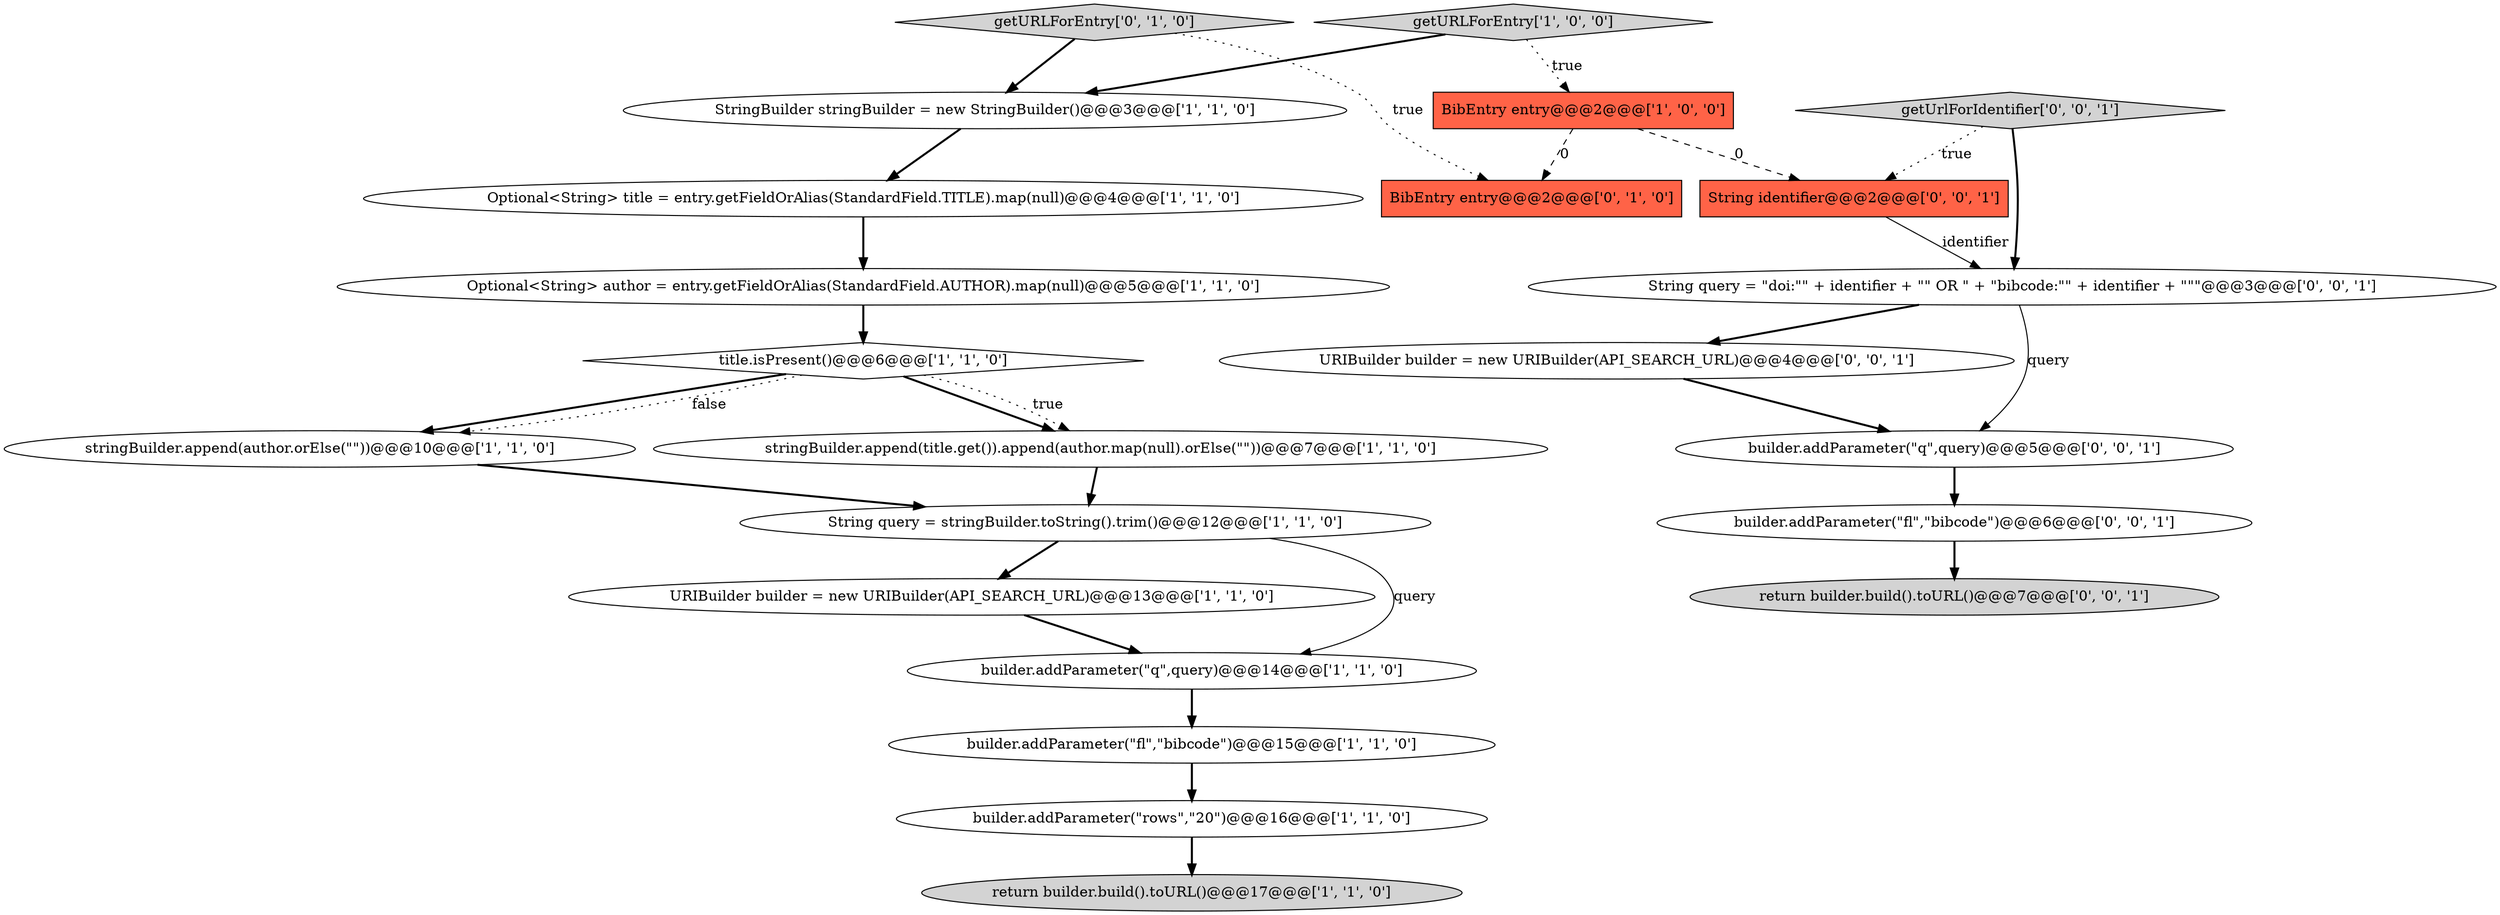 digraph {
6 [style = filled, label = "Optional<String> author = entry.getFieldOrAlias(StandardField.AUTHOR).map(null)@@@5@@@['1', '1', '0']", fillcolor = white, shape = ellipse image = "AAA0AAABBB1BBB"];
14 [style = filled, label = "getURLForEntry['0', '1', '0']", fillcolor = lightgray, shape = diamond image = "AAA0AAABBB2BBB"];
10 [style = filled, label = "String query = stringBuilder.toString().trim()@@@12@@@['1', '1', '0']", fillcolor = white, shape = ellipse image = "AAA0AAABBB1BBB"];
19 [style = filled, label = "String query = \"doi:\"\" + identifier + \"\" OR \" + \"bibcode:\"\" + identifier + \"\"\"@@@3@@@['0', '0', '1']", fillcolor = white, shape = ellipse image = "AAA0AAABBB3BBB"];
16 [style = filled, label = "builder.addParameter(\"q\",query)@@@5@@@['0', '0', '1']", fillcolor = white, shape = ellipse image = "AAA0AAABBB3BBB"];
3 [style = filled, label = "builder.addParameter(\"q\",query)@@@14@@@['1', '1', '0']", fillcolor = white, shape = ellipse image = "AAA0AAABBB1BBB"];
13 [style = filled, label = "BibEntry entry@@@2@@@['1', '0', '0']", fillcolor = tomato, shape = box image = "AAA1AAABBB1BBB"];
12 [style = filled, label = "StringBuilder stringBuilder = new StringBuilder()@@@3@@@['1', '1', '0']", fillcolor = white, shape = ellipse image = "AAA0AAABBB1BBB"];
15 [style = filled, label = "BibEntry entry@@@2@@@['0', '1', '0']", fillcolor = tomato, shape = box image = "AAA1AAABBB2BBB"];
11 [style = filled, label = "title.isPresent()@@@6@@@['1', '1', '0']", fillcolor = white, shape = diamond image = "AAA0AAABBB1BBB"];
20 [style = filled, label = "URIBuilder builder = new URIBuilder(API_SEARCH_URL)@@@4@@@['0', '0', '1']", fillcolor = white, shape = ellipse image = "AAA0AAABBB3BBB"];
7 [style = filled, label = "builder.addParameter(\"rows\",\"20\")@@@16@@@['1', '1', '0']", fillcolor = white, shape = ellipse image = "AAA0AAABBB1BBB"];
22 [style = filled, label = "String identifier@@@2@@@['0', '0', '1']", fillcolor = tomato, shape = box image = "AAA0AAABBB3BBB"];
18 [style = filled, label = "return builder.build().toURL()@@@7@@@['0', '0', '1']", fillcolor = lightgray, shape = ellipse image = "AAA0AAABBB3BBB"];
21 [style = filled, label = "getUrlForIdentifier['0', '0', '1']", fillcolor = lightgray, shape = diamond image = "AAA0AAABBB3BBB"];
17 [style = filled, label = "builder.addParameter(\"fl\",\"bibcode\")@@@6@@@['0', '0', '1']", fillcolor = white, shape = ellipse image = "AAA0AAABBB3BBB"];
2 [style = filled, label = "return builder.build().toURL()@@@17@@@['1', '1', '0']", fillcolor = lightgray, shape = ellipse image = "AAA0AAABBB1BBB"];
4 [style = filled, label = "getURLForEntry['1', '0', '0']", fillcolor = lightgray, shape = diamond image = "AAA0AAABBB1BBB"];
5 [style = filled, label = "builder.addParameter(\"fl\",\"bibcode\")@@@15@@@['1', '1', '0']", fillcolor = white, shape = ellipse image = "AAA0AAABBB1BBB"];
1 [style = filled, label = "stringBuilder.append(title.get()).append(author.map(null).orElse(\"\"))@@@7@@@['1', '1', '0']", fillcolor = white, shape = ellipse image = "AAA0AAABBB1BBB"];
0 [style = filled, label = "Optional<String> title = entry.getFieldOrAlias(StandardField.TITLE).map(null)@@@4@@@['1', '1', '0']", fillcolor = white, shape = ellipse image = "AAA0AAABBB1BBB"];
8 [style = filled, label = "URIBuilder builder = new URIBuilder(API_SEARCH_URL)@@@13@@@['1', '1', '0']", fillcolor = white, shape = ellipse image = "AAA0AAABBB1BBB"];
9 [style = filled, label = "stringBuilder.append(author.orElse(\"\"))@@@10@@@['1', '1', '0']", fillcolor = white, shape = ellipse image = "AAA0AAABBB1BBB"];
10->3 [style = solid, label="query"];
21->19 [style = bold, label=""];
0->6 [style = bold, label=""];
11->1 [style = bold, label=""];
11->1 [style = dotted, label="true"];
19->20 [style = bold, label=""];
8->3 [style = bold, label=""];
21->22 [style = dotted, label="true"];
19->16 [style = solid, label="query"];
16->17 [style = bold, label=""];
9->10 [style = bold, label=""];
11->9 [style = bold, label=""];
12->0 [style = bold, label=""];
13->15 [style = dashed, label="0"];
22->19 [style = solid, label="identifier"];
4->13 [style = dotted, label="true"];
14->15 [style = dotted, label="true"];
3->5 [style = bold, label=""];
20->16 [style = bold, label=""];
10->8 [style = bold, label=""];
7->2 [style = bold, label=""];
6->11 [style = bold, label=""];
14->12 [style = bold, label=""];
11->9 [style = dotted, label="false"];
4->12 [style = bold, label=""];
5->7 [style = bold, label=""];
1->10 [style = bold, label=""];
13->22 [style = dashed, label="0"];
17->18 [style = bold, label=""];
}
